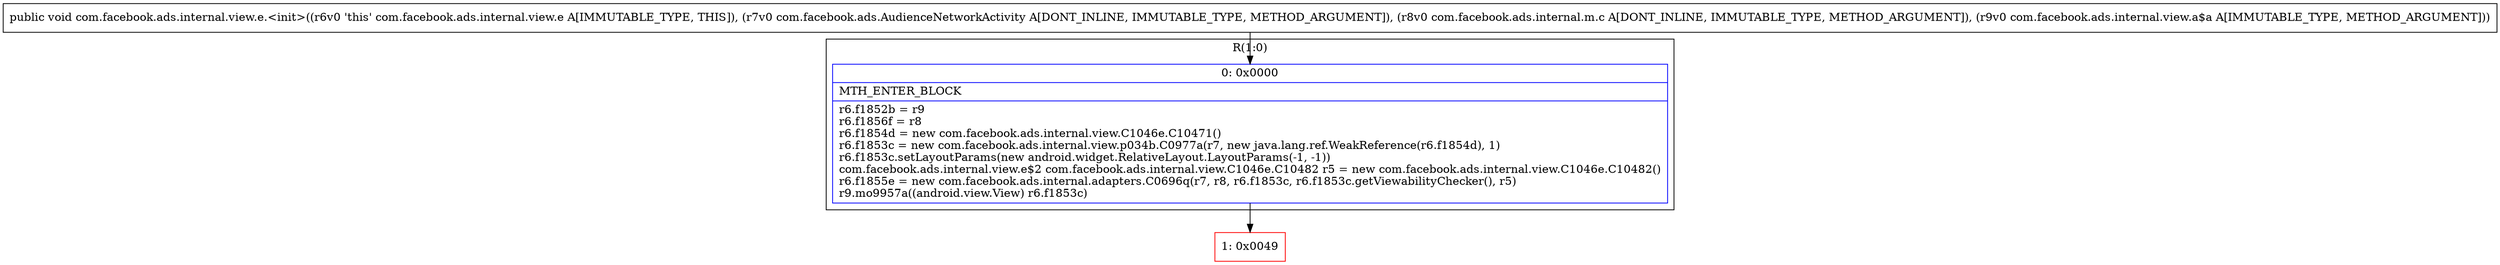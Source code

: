 digraph "CFG forcom.facebook.ads.internal.view.e.\<init\>(Lcom\/facebook\/ads\/AudienceNetworkActivity;Lcom\/facebook\/ads\/internal\/m\/c;Lcom\/facebook\/ads\/internal\/view\/a$a;)V" {
subgraph cluster_Region_1431775320 {
label = "R(1:0)";
node [shape=record,color=blue];
Node_0 [shape=record,label="{0\:\ 0x0000|MTH_ENTER_BLOCK\l|r6.f1852b = r9\lr6.f1856f = r8\lr6.f1854d = new com.facebook.ads.internal.view.C1046e.C10471()\lr6.f1853c = new com.facebook.ads.internal.view.p034b.C0977a(r7, new java.lang.ref.WeakReference(r6.f1854d), 1)\lr6.f1853c.setLayoutParams(new android.widget.RelativeLayout.LayoutParams(\-1, \-1))\lcom.facebook.ads.internal.view.e$2 com.facebook.ads.internal.view.C1046e.C10482 r5 = new com.facebook.ads.internal.view.C1046e.C10482()\lr6.f1855e = new com.facebook.ads.internal.adapters.C0696q(r7, r8, r6.f1853c, r6.f1853c.getViewabilityChecker(), r5)\lr9.mo9957a((android.view.View) r6.f1853c)\l}"];
}
Node_1 [shape=record,color=red,label="{1\:\ 0x0049}"];
MethodNode[shape=record,label="{public void com.facebook.ads.internal.view.e.\<init\>((r6v0 'this' com.facebook.ads.internal.view.e A[IMMUTABLE_TYPE, THIS]), (r7v0 com.facebook.ads.AudienceNetworkActivity A[DONT_INLINE, IMMUTABLE_TYPE, METHOD_ARGUMENT]), (r8v0 com.facebook.ads.internal.m.c A[DONT_INLINE, IMMUTABLE_TYPE, METHOD_ARGUMENT]), (r9v0 com.facebook.ads.internal.view.a$a A[IMMUTABLE_TYPE, METHOD_ARGUMENT])) }"];
MethodNode -> Node_0;
Node_0 -> Node_1;
}

